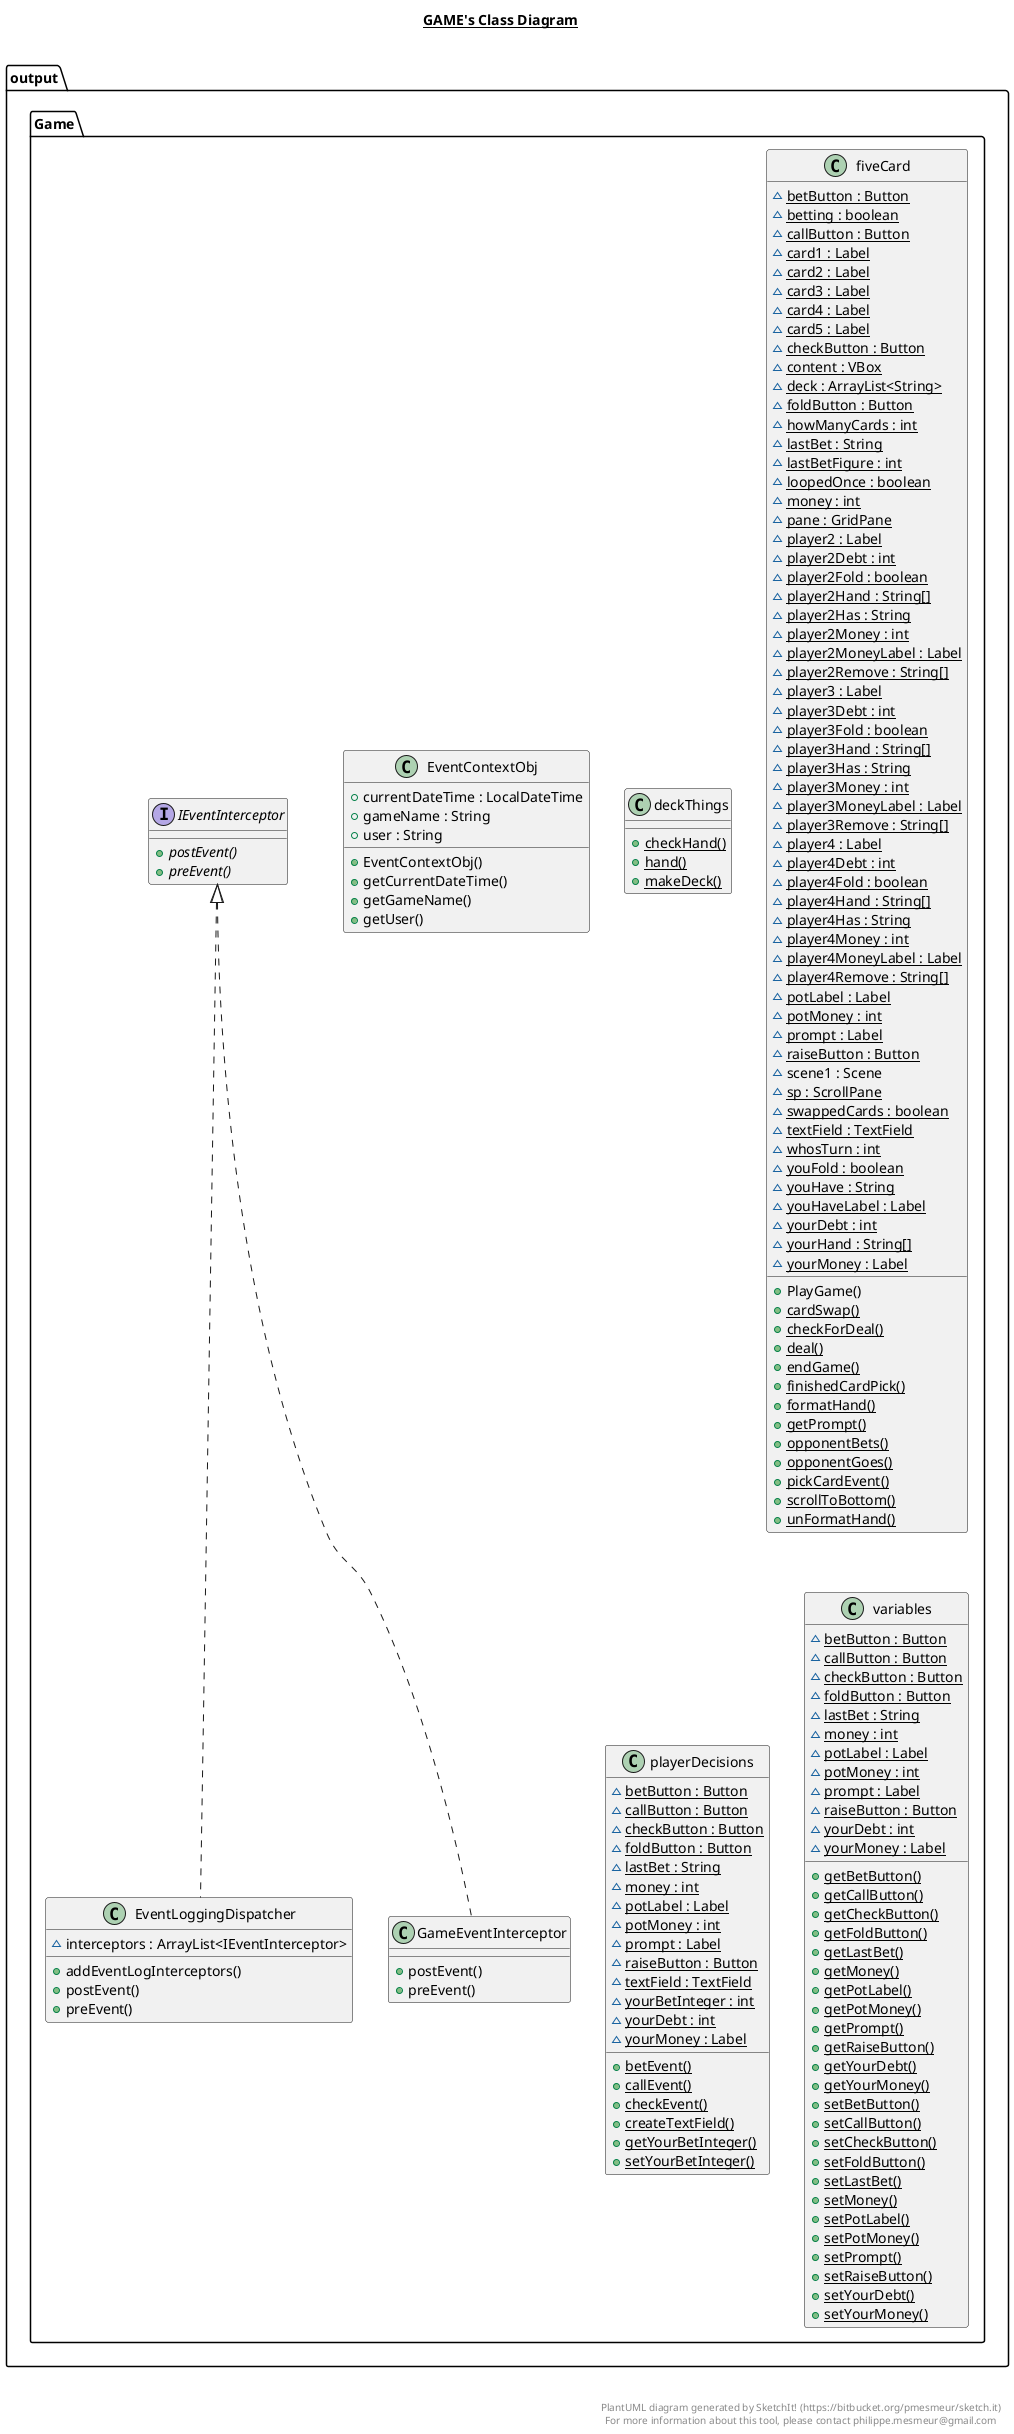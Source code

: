 @startuml

title __GAME's Class Diagram__\n

  namespace output.Game {
    class output.Game.EventContextObj {
        + currentDateTime : LocalDateTime
        + gameName : String
        + user : String
        + EventContextObj()
        + getCurrentDateTime()
        + getGameName()
        + getUser()
    }
  }
  

  namespace output.Game {
    class output.Game.EventLoggingDispatcher {
        ~ interceptors : ArrayList<IEventInterceptor>
        + addEventLogInterceptors()
        + postEvent()
        + preEvent()
    }
  }
  

  namespace output.Game {
    class output.Game.GameEventInterceptor {
        + postEvent()
        + preEvent()
    }
  }
  

  namespace output.Game {
    interface output.Game.IEventInterceptor {
        {abstract} + postEvent()
        {abstract} + preEvent()
    }
  }
  

  namespace output.Game {
    class output.Game.deckThings {
        {static} + checkHand()
        {static} + hand()
        {static} + makeDeck()
    }
  }
  

  namespace output.Game {
    class output.Game.fiveCard {
        {static} ~ betButton : Button
        {static} ~ betting : boolean
        {static} ~ callButton : Button
        {static} ~ card1 : Label
        {static} ~ card2 : Label
        {static} ~ card3 : Label
        {static} ~ card4 : Label
        {static} ~ card5 : Label
        {static} ~ checkButton : Button
        {static} ~ content : VBox
        {static} ~ deck : ArrayList<String>
        {static} ~ foldButton : Button
        {static} ~ howManyCards : int
        {static} ~ lastBet : String
        {static} ~ lastBetFigure : int
        {static} ~ loopedOnce : boolean
        {static} ~ money : int
        {static} ~ pane : GridPane
        {static} ~ player2 : Label
        {static} ~ player2Debt : int
        {static} ~ player2Fold : boolean
        {static} ~ player2Hand : String[]
        {static} ~ player2Has : String
        {static} ~ player2Money : int
        {static} ~ player2MoneyLabel : Label
        {static} ~ player2Remove : String[]
        {static} ~ player3 : Label
        {static} ~ player3Debt : int
        {static} ~ player3Fold : boolean
        {static} ~ player3Hand : String[]
        {static} ~ player3Has : String
        {static} ~ player3Money : int
        {static} ~ player3MoneyLabel : Label
        {static} ~ player3Remove : String[]
        {static} ~ player4 : Label
        {static} ~ player4Debt : int
        {static} ~ player4Fold : boolean
        {static} ~ player4Hand : String[]
        {static} ~ player4Has : String
        {static} ~ player4Money : int
        {static} ~ player4MoneyLabel : Label
        {static} ~ player4Remove : String[]
        {static} ~ potLabel : Label
        {static} ~ potMoney : int
        {static} ~ prompt : Label
        {static} ~ raiseButton : Button
        ~ scene1 : Scene
        {static} ~ sp : ScrollPane
        {static} ~ swappedCards : boolean
        {static} ~ textField : TextField
        {static} ~ whosTurn : int
        {static} ~ youFold : boolean
        {static} ~ youHave : String
        {static} ~ youHaveLabel : Label
        {static} ~ yourDebt : int
        {static} ~ yourHand : String[]
        {static} ~ yourMoney : Label
        + PlayGame()
        {static} + cardSwap()
        {static} + checkForDeal()
        {static} + deal()
        {static} + endGame()
        {static} + finishedCardPick()
        {static} + formatHand()
        {static} + getPrompt()
        {static} + opponentBets()
        {static} + opponentGoes()
        {static} + pickCardEvent()
        {static} + scrollToBottom()
        {static} + unFormatHand()
    }
  }
  

  namespace output.Game {
    class output.Game.playerDecisions {
        {static} ~ betButton : Button
        {static} ~ callButton : Button
        {static} ~ checkButton : Button
        {static} ~ foldButton : Button
        {static} ~ lastBet : String
        {static} ~ money : int
        {static} ~ potLabel : Label
        {static} ~ potMoney : int
        {static} ~ prompt : Label
        {static} ~ raiseButton : Button
        {static} ~ textField : TextField
        {static} ~ yourBetInteger : int
        {static} ~ yourDebt : int
        {static} ~ yourMoney : Label
        {static} + betEvent()
        {static} + callEvent()
        {static} + checkEvent()
        {static} + createTextField()
        {static} + getYourBetInteger()
        {static} + setYourBetInteger()
    }
  }
  

  namespace output.Game {
    class output.Game.variables {
        {static} ~ betButton : Button
        {static} ~ callButton : Button
        {static} ~ checkButton : Button
        {static} ~ foldButton : Button
        {static} ~ lastBet : String
        {static} ~ money : int
        {static} ~ potLabel : Label
        {static} ~ potMoney : int
        {static} ~ prompt : Label
        {static} ~ raiseButton : Button
        {static} ~ yourDebt : int
        {static} ~ yourMoney : Label
        {static} + getBetButton()
        {static} + getCallButton()
        {static} + getCheckButton()
        {static} + getFoldButton()
        {static} + getLastBet()
        {static} + getMoney()
        {static} + getPotLabel()
        {static} + getPotMoney()
        {static} + getPrompt()
        {static} + getRaiseButton()
        {static} + getYourDebt()
        {static} + getYourMoney()
        {static} + setBetButton()
        {static} + setCallButton()
        {static} + setCheckButton()
        {static} + setFoldButton()
        {static} + setLastBet()
        {static} + setMoney()
        {static} + setPotLabel()
        {static} + setPotMoney()
        {static} + setPrompt()
        {static} + setRaiseButton()
        {static} + setYourDebt()
        {static} + setYourMoney()
    }
  }
  

  output.Game.EventLoggingDispatcher .up.|> output.Game.IEventInterceptor
  output.Game.GameEventInterceptor .up.|> output.Game.IEventInterceptor


right footer


PlantUML diagram generated by SketchIt! (https://bitbucket.org/pmesmeur/sketch.it)
For more information about this tool, please contact philippe.mesmeur@gmail.com
endfooter

@enduml
